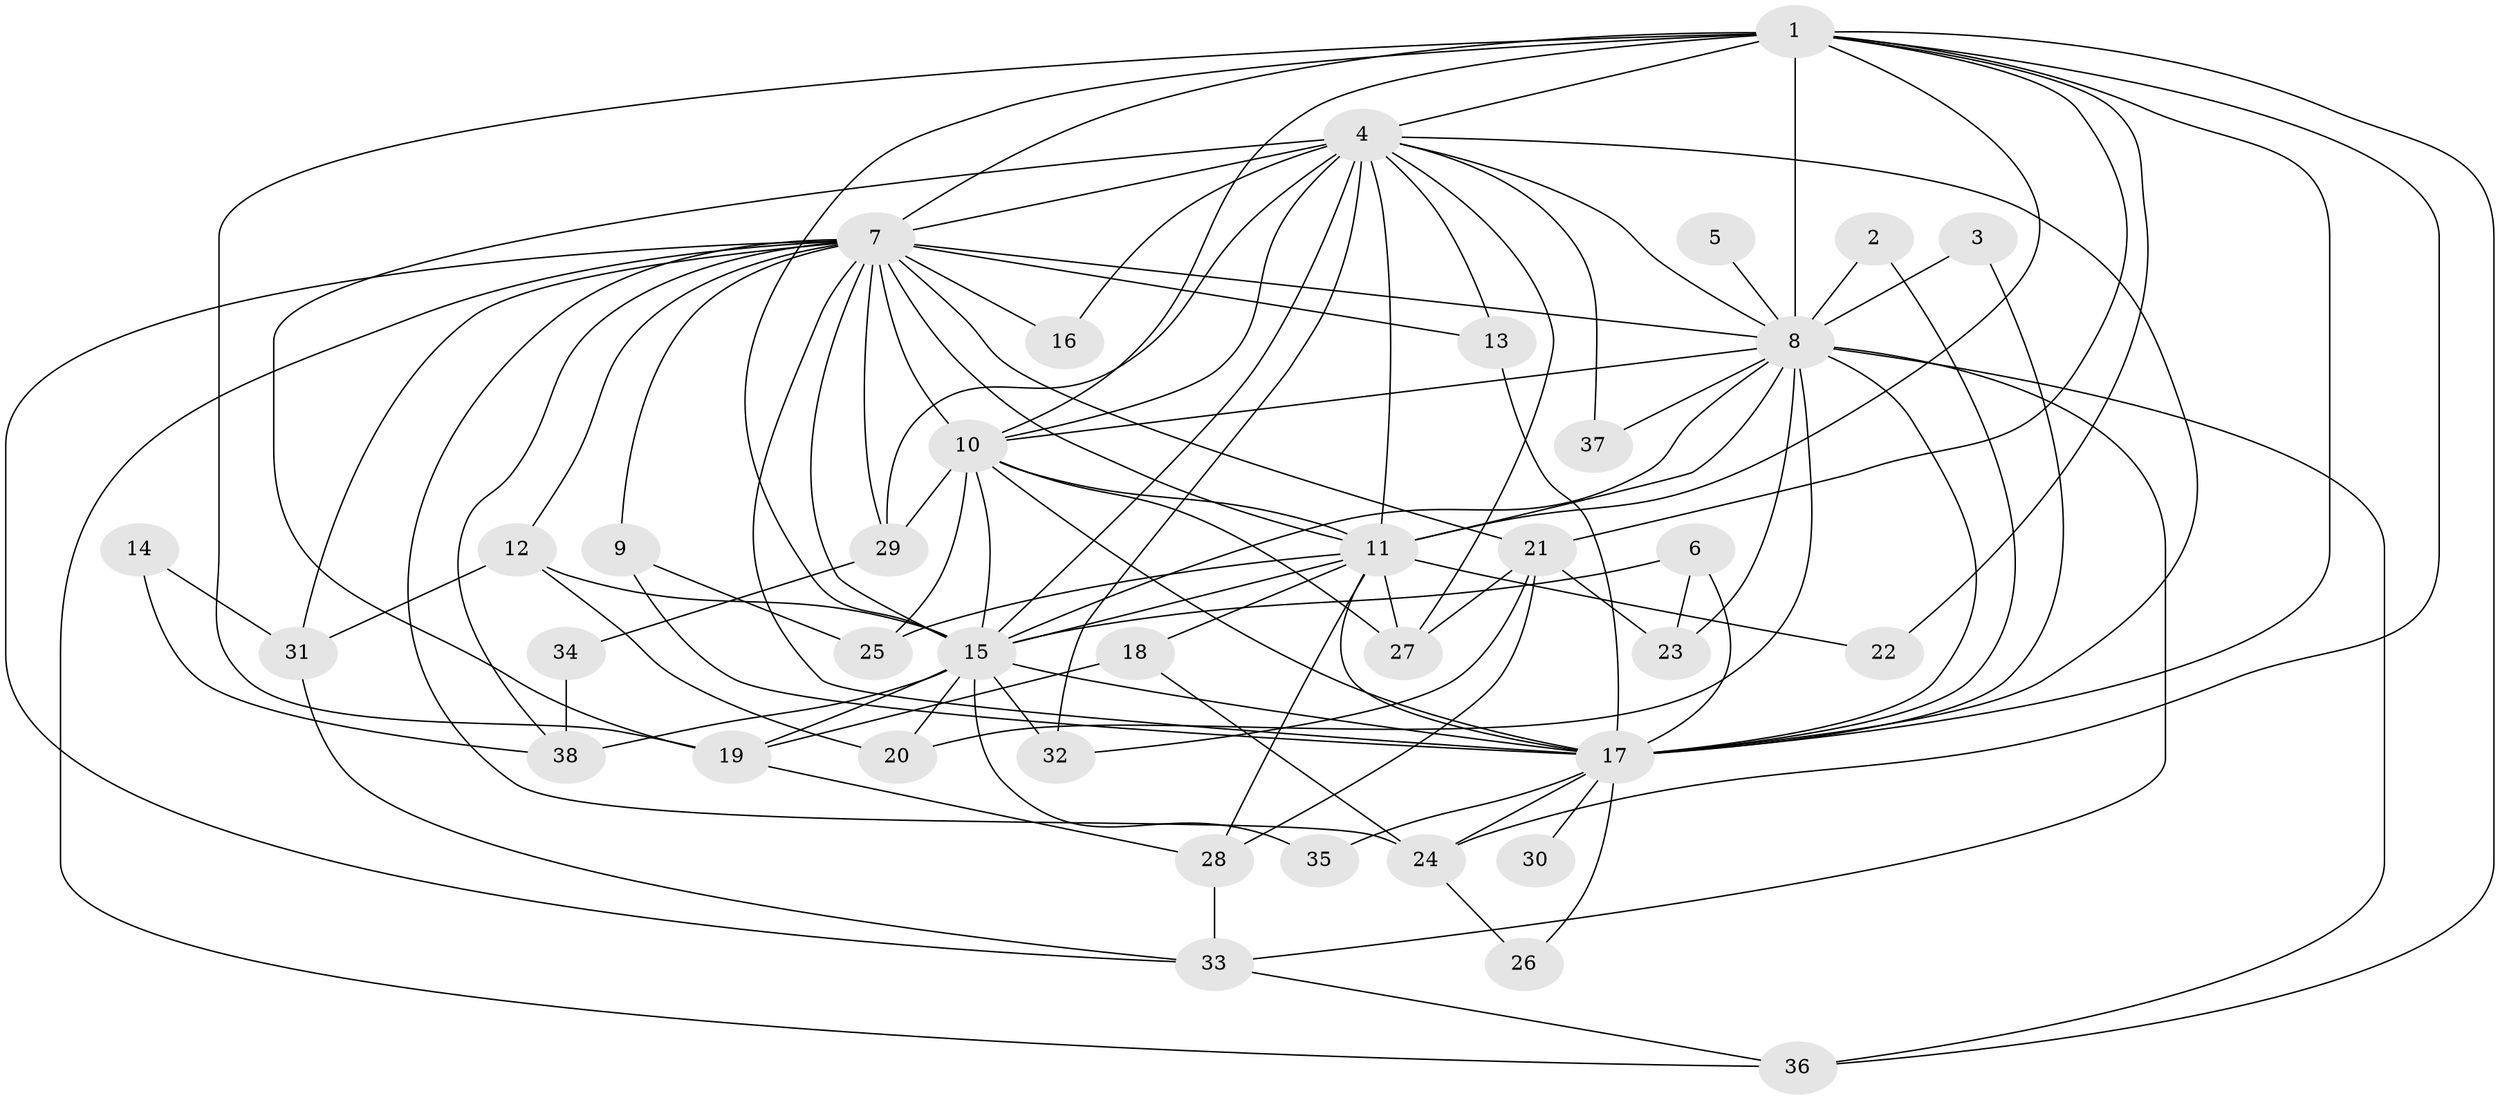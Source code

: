 // original degree distribution, {14: 0.02666666666666667, 19: 0.013333333333333334, 22: 0.013333333333333334, 20: 0.02666666666666667, 21: 0.013333333333333334, 12: 0.013333333333333334, 18: 0.013333333333333334, 16: 0.013333333333333334, 4: 0.09333333333333334, 5: 0.04, 2: 0.5733333333333334, 6: 0.04, 3: 0.12}
// Generated by graph-tools (version 1.1) at 2025/36/03/04/25 23:36:26]
// undirected, 38 vertices, 102 edges
graph export_dot {
  node [color=gray90,style=filled];
  1;
  2;
  3;
  4;
  5;
  6;
  7;
  8;
  9;
  10;
  11;
  12;
  13;
  14;
  15;
  16;
  17;
  18;
  19;
  20;
  21;
  22;
  23;
  24;
  25;
  26;
  27;
  28;
  29;
  30;
  31;
  32;
  33;
  34;
  35;
  36;
  37;
  38;
  1 -- 4 [weight=2.0];
  1 -- 7 [weight=4.0];
  1 -- 8 [weight=4.0];
  1 -- 10 [weight=2.0];
  1 -- 11 [weight=2.0];
  1 -- 15 [weight=2.0];
  1 -- 17 [weight=3.0];
  1 -- 19 [weight=1.0];
  1 -- 21 [weight=1.0];
  1 -- 22 [weight=1.0];
  1 -- 24 [weight=1.0];
  1 -- 36 [weight=1.0];
  2 -- 8 [weight=1.0];
  2 -- 17 [weight=1.0];
  3 -- 8 [weight=1.0];
  3 -- 17 [weight=1.0];
  4 -- 7 [weight=4.0];
  4 -- 8 [weight=1.0];
  4 -- 10 [weight=1.0];
  4 -- 11 [weight=2.0];
  4 -- 13 [weight=1.0];
  4 -- 15 [weight=1.0];
  4 -- 16 [weight=1.0];
  4 -- 17 [weight=1.0];
  4 -- 19 [weight=2.0];
  4 -- 27 [weight=1.0];
  4 -- 29 [weight=1.0];
  4 -- 32 [weight=2.0];
  4 -- 37 [weight=2.0];
  5 -- 8 [weight=1.0];
  6 -- 15 [weight=1.0];
  6 -- 17 [weight=1.0];
  6 -- 23 [weight=1.0];
  7 -- 8 [weight=2.0];
  7 -- 9 [weight=1.0];
  7 -- 10 [weight=2.0];
  7 -- 11 [weight=2.0];
  7 -- 12 [weight=2.0];
  7 -- 13 [weight=1.0];
  7 -- 15 [weight=2.0];
  7 -- 16 [weight=1.0];
  7 -- 17 [weight=3.0];
  7 -- 21 [weight=1.0];
  7 -- 24 [weight=1.0];
  7 -- 29 [weight=1.0];
  7 -- 31 [weight=1.0];
  7 -- 33 [weight=1.0];
  7 -- 36 [weight=1.0];
  7 -- 38 [weight=1.0];
  8 -- 10 [weight=1.0];
  8 -- 11 [weight=1.0];
  8 -- 15 [weight=1.0];
  8 -- 17 [weight=1.0];
  8 -- 20 [weight=1.0];
  8 -- 23 [weight=1.0];
  8 -- 33 [weight=1.0];
  8 -- 36 [weight=1.0];
  8 -- 37 [weight=1.0];
  9 -- 17 [weight=1.0];
  9 -- 25 [weight=1.0];
  10 -- 11 [weight=1.0];
  10 -- 15 [weight=1.0];
  10 -- 17 [weight=1.0];
  10 -- 25 [weight=1.0];
  10 -- 27 [weight=1.0];
  10 -- 29 [weight=1.0];
  11 -- 15 [weight=3.0];
  11 -- 17 [weight=1.0];
  11 -- 18 [weight=1.0];
  11 -- 22 [weight=2.0];
  11 -- 25 [weight=1.0];
  11 -- 27 [weight=1.0];
  11 -- 28 [weight=1.0];
  12 -- 15 [weight=1.0];
  12 -- 20 [weight=1.0];
  12 -- 31 [weight=1.0];
  13 -- 17 [weight=1.0];
  14 -- 31 [weight=1.0];
  14 -- 38 [weight=1.0];
  15 -- 17 [weight=1.0];
  15 -- 19 [weight=1.0];
  15 -- 20 [weight=1.0];
  15 -- 32 [weight=1.0];
  15 -- 35 [weight=1.0];
  15 -- 38 [weight=2.0];
  17 -- 24 [weight=1.0];
  17 -- 26 [weight=1.0];
  17 -- 30 [weight=1.0];
  17 -- 35 [weight=1.0];
  18 -- 19 [weight=1.0];
  18 -- 24 [weight=2.0];
  19 -- 28 [weight=1.0];
  21 -- 23 [weight=1.0];
  21 -- 27 [weight=1.0];
  21 -- 28 [weight=1.0];
  21 -- 32 [weight=1.0];
  24 -- 26 [weight=1.0];
  28 -- 33 [weight=1.0];
  29 -- 34 [weight=1.0];
  31 -- 33 [weight=1.0];
  33 -- 36 [weight=1.0];
  34 -- 38 [weight=1.0];
}
